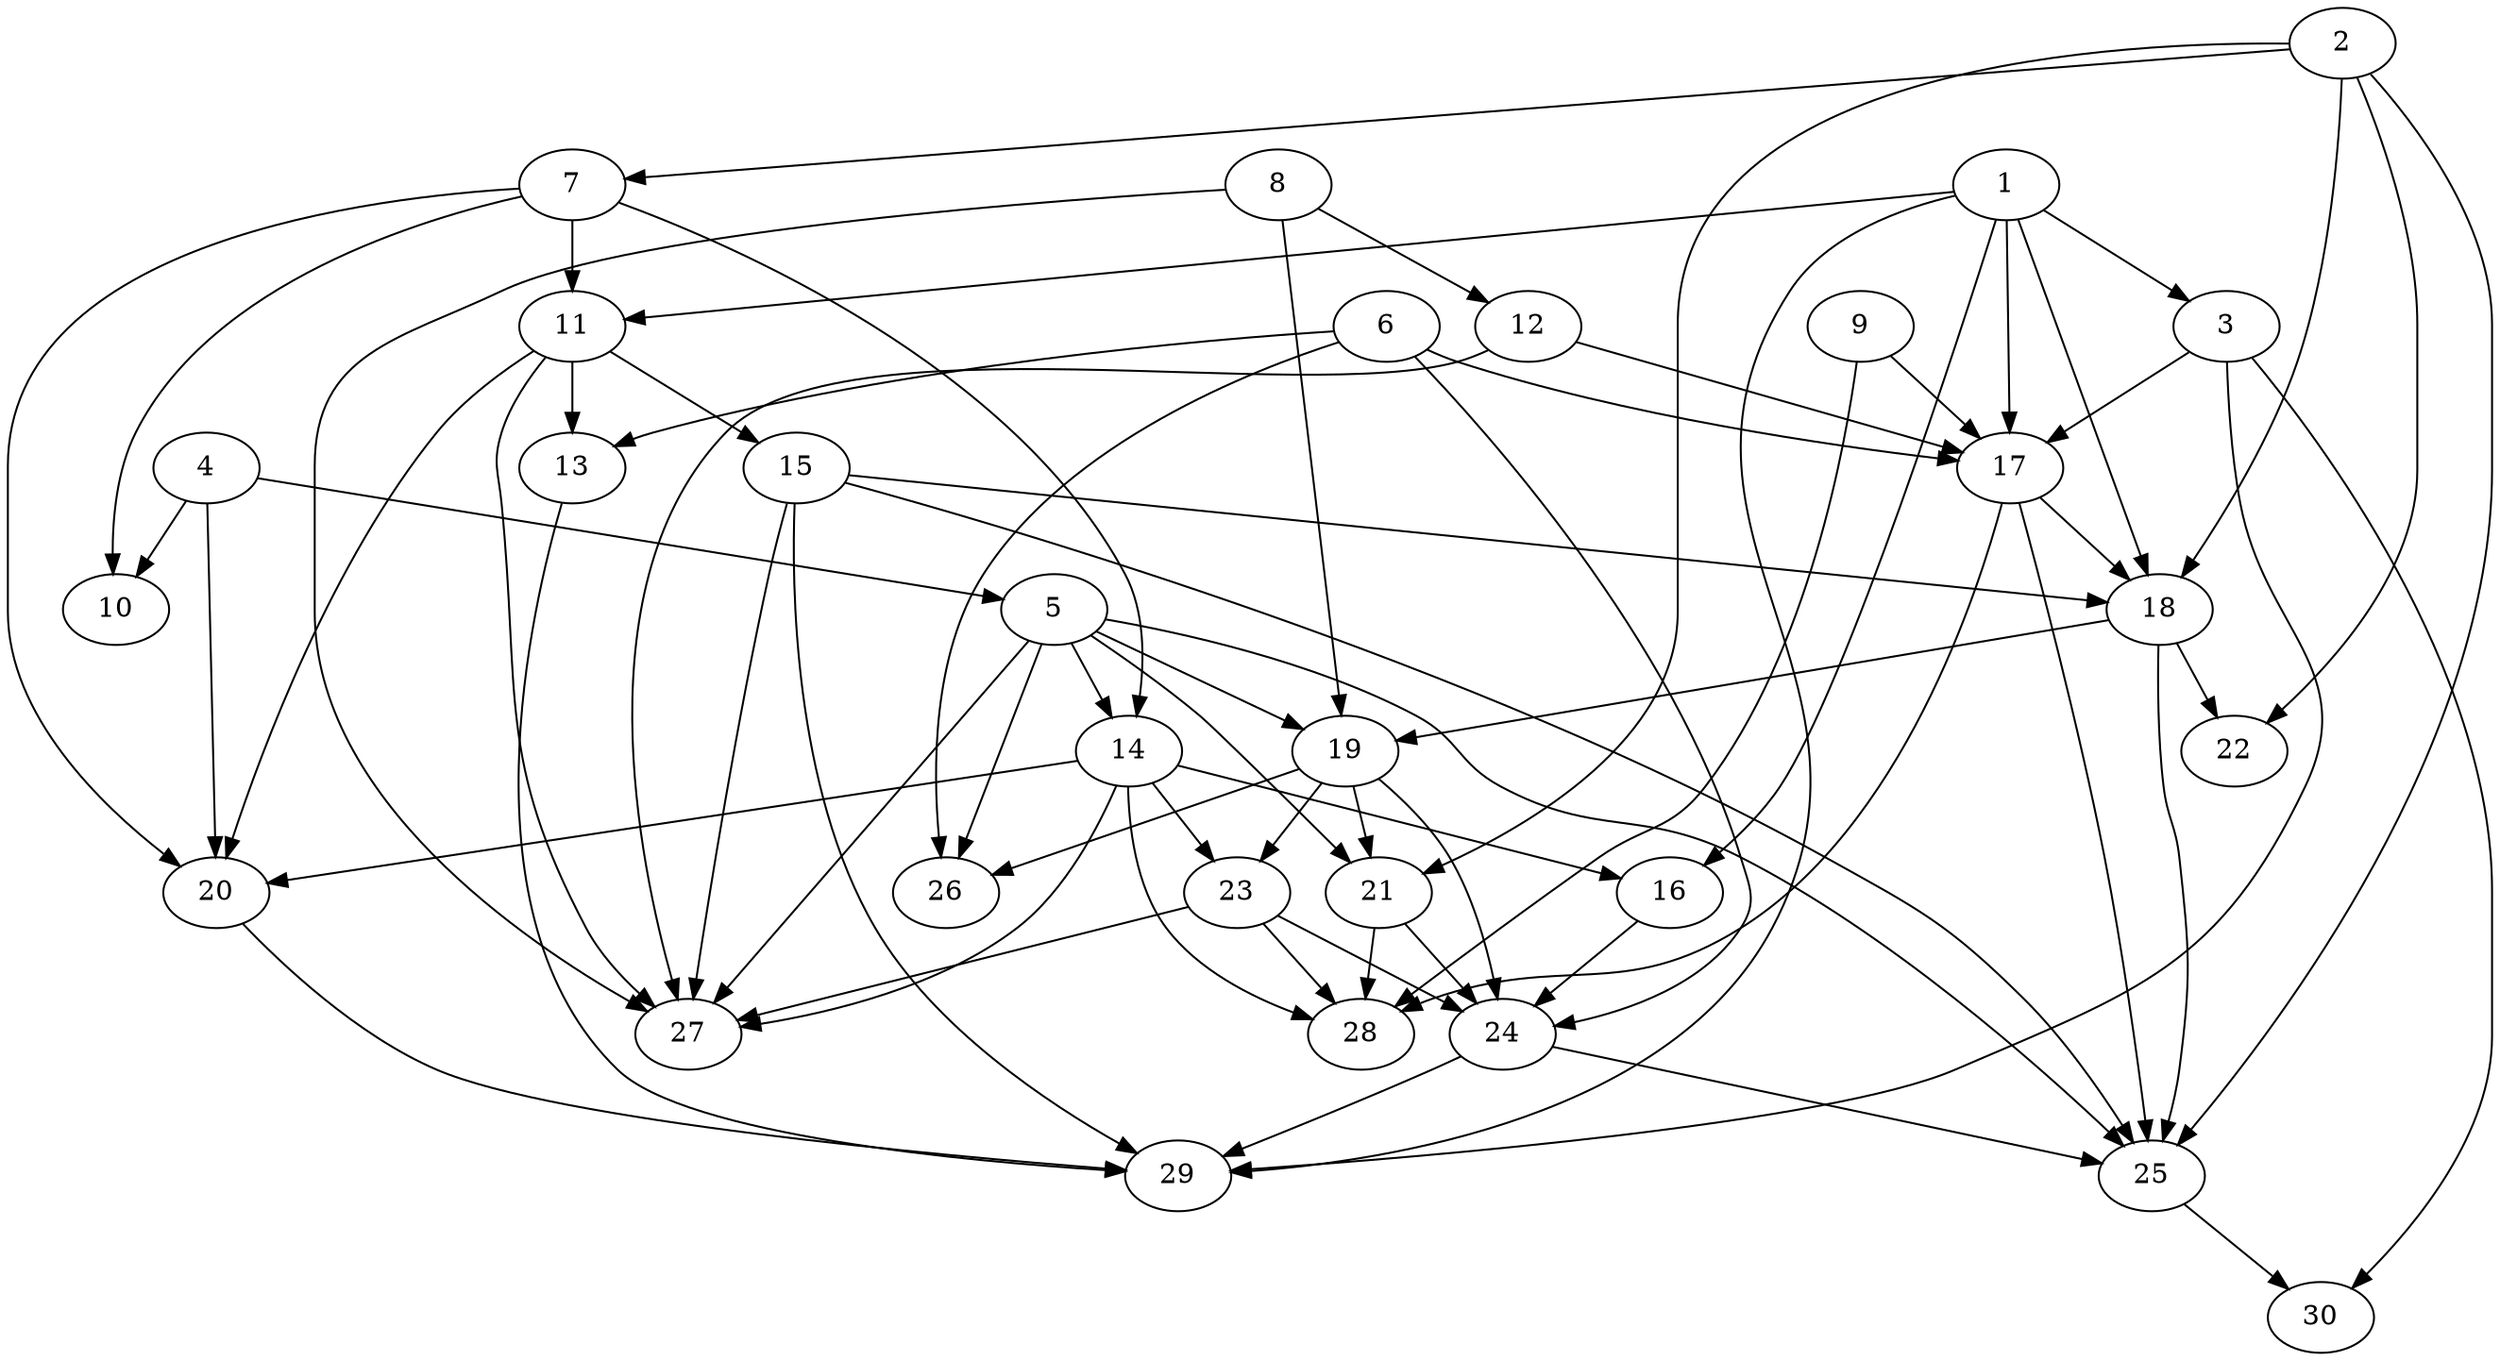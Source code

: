 digraph "Random_Nodes_30_Density_2.40_CCR_0.10_WeightType_Random" {
	1	[Weight=184];
	2	[Weight=79];
	3	[Weight=237];
	4	[Weight=79];
	5	[Weight=105];
	6	[Weight=210];
	7	[Weight=53];
	8	[Weight=158];
	9	[Weight=158];
	10	[Weight=105];
	11	[Weight=184];
	12	[Weight=79];
	13	[Weight=131];
	14	[Weight=105];
	15	[Weight=53];
	16	[Weight=105];
	17	[Weight=184];
	18	[Weight=131];
	19	[Weight=79];
	20	[Weight=131];
	21	[Weight=263];
	22	[Weight=79];
	23	[Weight=53];
	24	[Weight=263];
	25	[Weight=237];
	26	[Weight=53];
	27	[Weight=158];
	28	[Weight=263];
	29	[Weight=237];
	30	[Weight=237];
	1 -> 3	[Weight=5];
	1 -> 11	[Weight=9];
	1 -> 16	[Weight=3];
	1 -> 17	[Weight=10];
	1 -> 18	[Weight=10];
	1 -> 29	[Weight=4];
	2 -> 7	[Weight=2];
	2 -> 18	[Weight=2];
	2 -> 21	[Weight=6];
	2 -> 22	[Weight=8];
	2 -> 25	[Weight=6];
	3 -> 17	[Weight=4];
	3 -> 29	[Weight=7];
	3 -> 30	[Weight=5];
	4 -> 5	[Weight=4];
	4 -> 10	[Weight=3];
	4 -> 20	[Weight=7];
	5 -> 14	[Weight=10];
	5 -> 19	[Weight=6];
	5 -> 21	[Weight=8];
	5 -> 25	[Weight=7];
	5 -> 26	[Weight=4];
	5 -> 27	[Weight=8];
	6 -> 13	[Weight=4];
	6 -> 17	[Weight=2];
	6 -> 24	[Weight=5];
	6 -> 26	[Weight=4];
	7 -> 10	[Weight=3];
	7 -> 11	[Weight=9];
	7 -> 14	[Weight=9];
	7 -> 20	[Weight=4];
	8 -> 12	[Weight=7];
	8 -> 19	[Weight=10];
	8 -> 27	[Weight=2];
	9 -> 17	[Weight=9];
	9 -> 28	[Weight=4];
	11 -> 13	[Weight=3];
	11 -> 15	[Weight=9];
	11 -> 20	[Weight=10];
	11 -> 27	[Weight=10];
	12 -> 17	[Weight=10];
	12 -> 27	[Weight=6];
	13 -> 29	[Weight=5];
	14 -> 16	[Weight=2];
	14 -> 20	[Weight=9];
	14 -> 23	[Weight=4];
	14 -> 27	[Weight=4];
	14 -> 28	[Weight=10];
	15 -> 18	[Weight=7];
	15 -> 25	[Weight=6];
	15 -> 27	[Weight=6];
	15 -> 29	[Weight=5];
	16 -> 24	[Weight=3];
	17 -> 18	[Weight=4];
	17 -> 25	[Weight=10];
	17 -> 28	[Weight=10];
	18 -> 19	[Weight=9];
	18 -> 22	[Weight=10];
	18 -> 25	[Weight=3];
	19 -> 21	[Weight=4];
	19 -> 23	[Weight=8];
	19 -> 24	[Weight=8];
	19 -> 26	[Weight=2];
	20 -> 29	[Weight=3];
	21 -> 24	[Weight=8];
	21 -> 28	[Weight=3];
	23 -> 24	[Weight=5];
	23 -> 27	[Weight=8];
	23 -> 28	[Weight=9];
	24 -> 25	[Weight=4];
	24 -> 29	[Weight=6];
	25 -> 30	[Weight=6];
}
